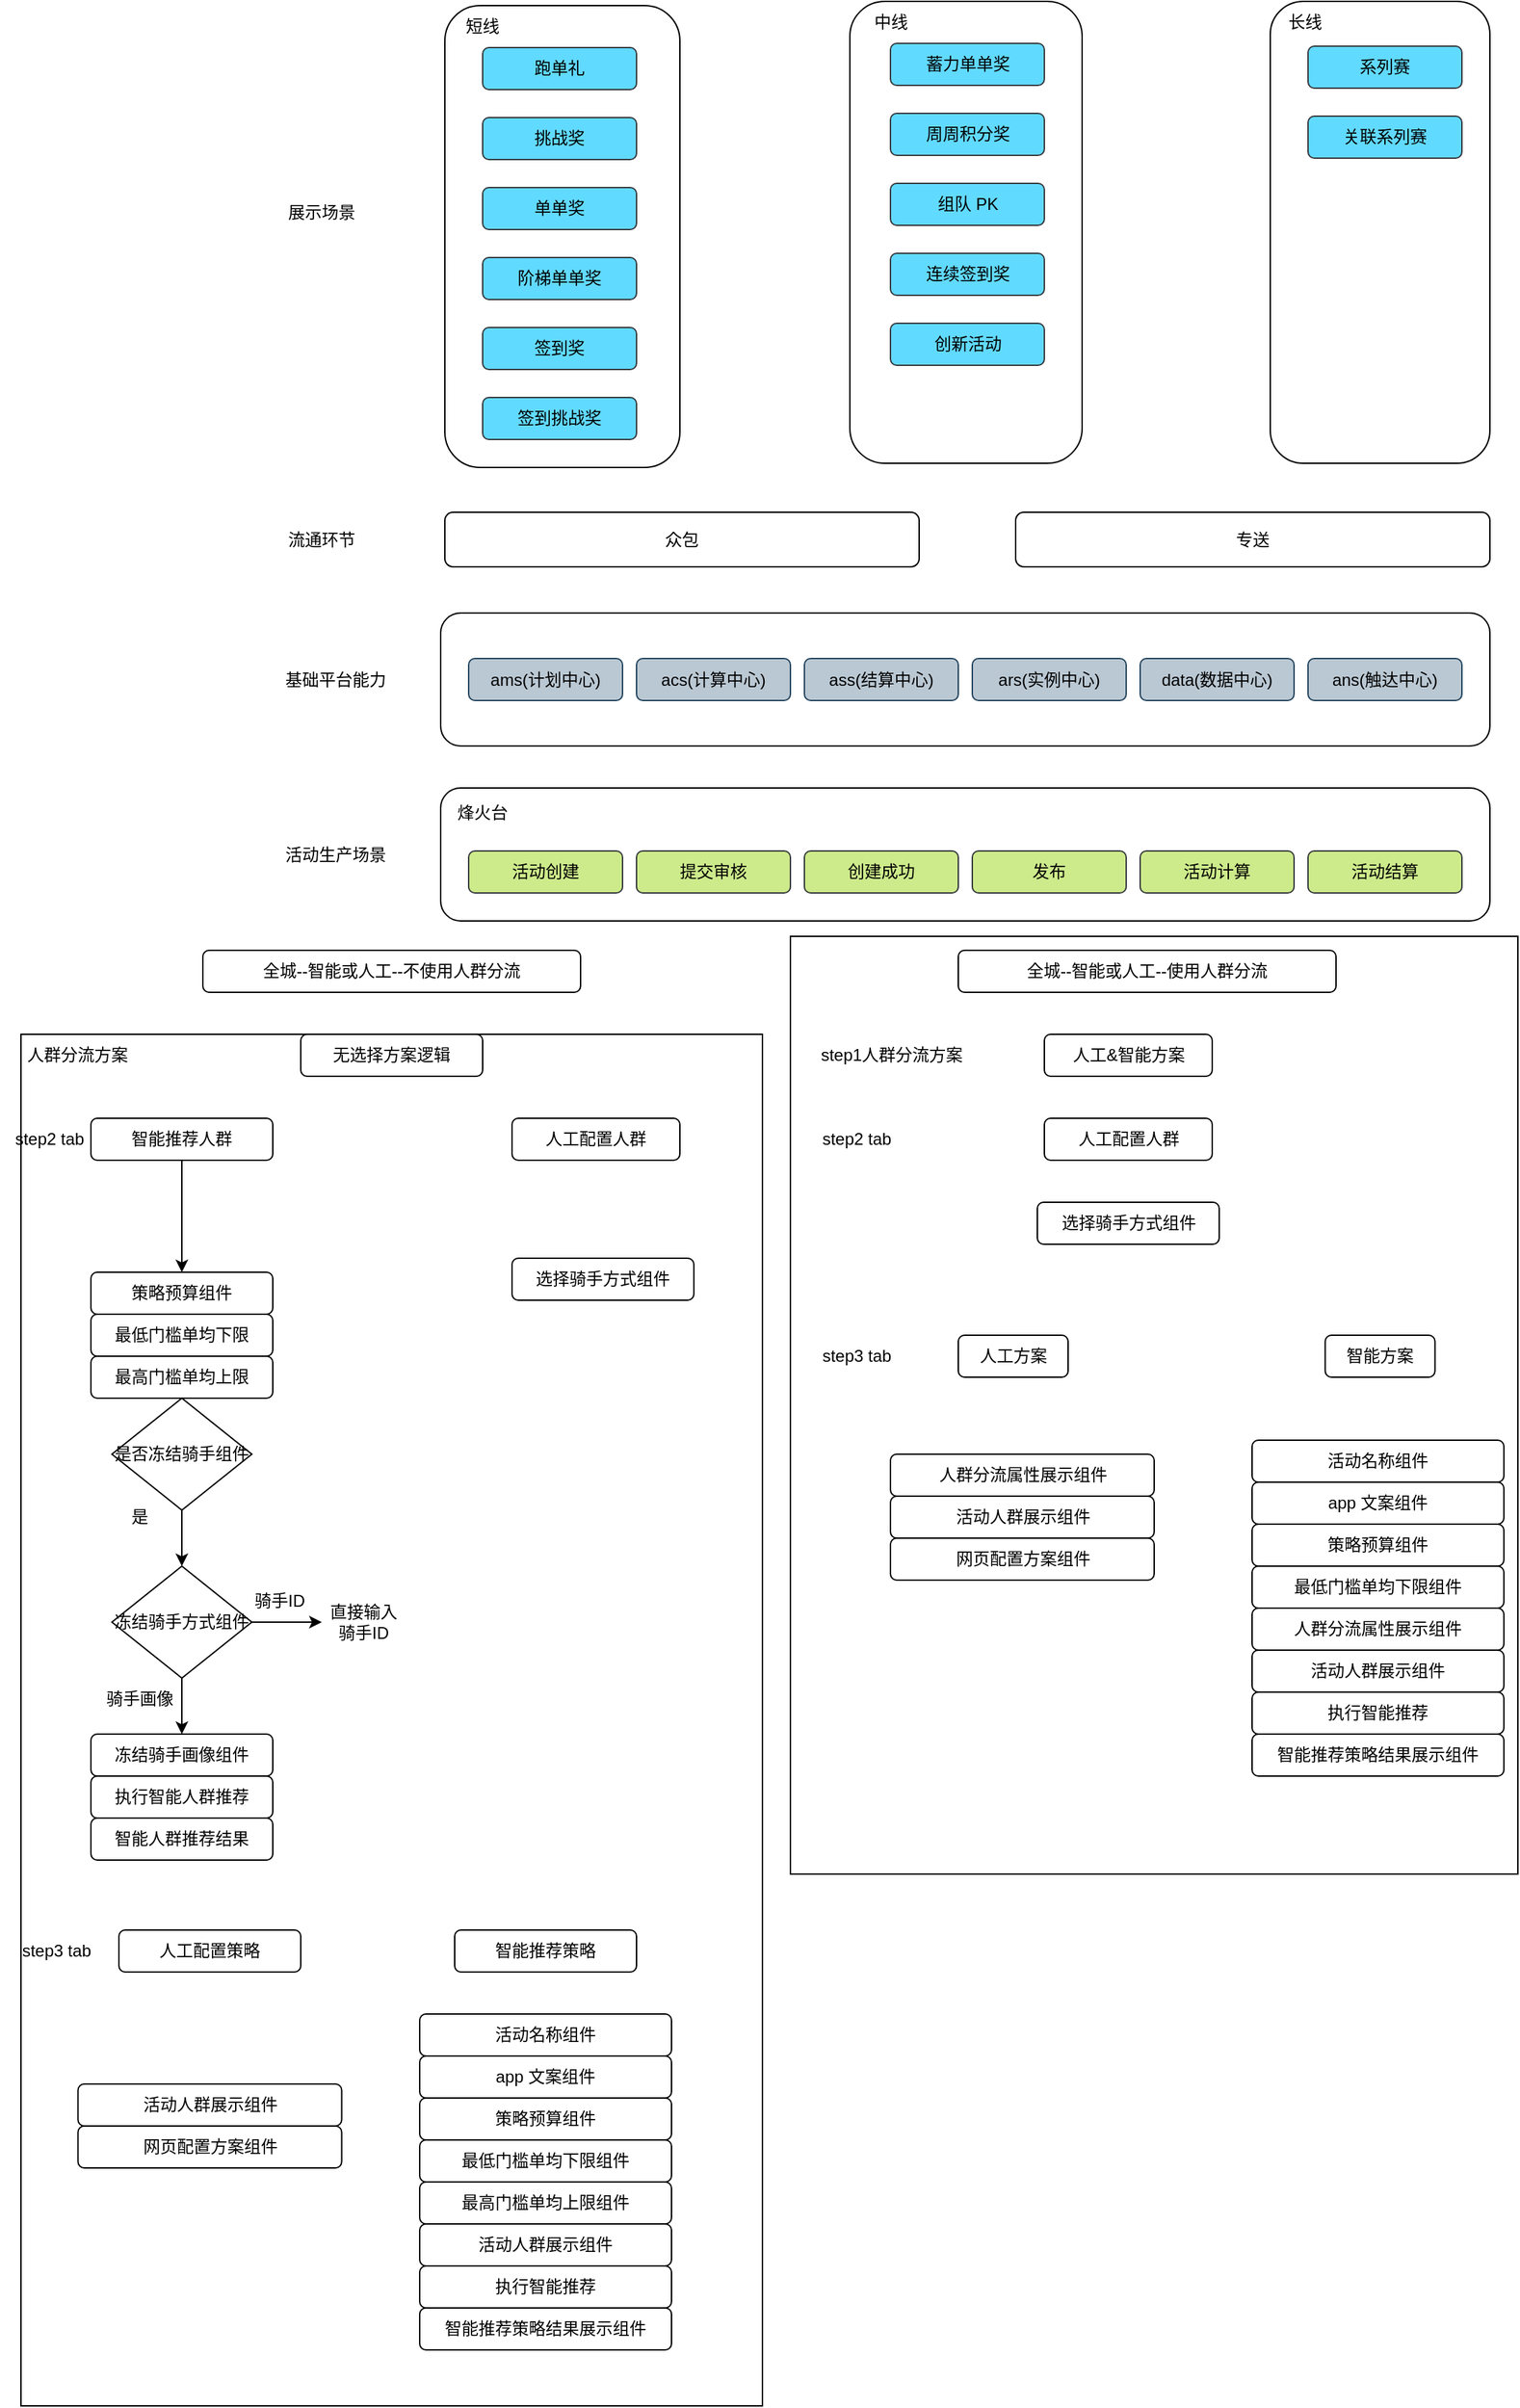 <mxfile version="22.1.16" type="github">
  <diagram id="8YFWgbgVcO6-vwJ8IvwV" name="第 1 页">
    <mxGraphModel dx="1882" dy="704" grid="1" gridSize="10" guides="1" tooltips="1" connect="1" arrows="1" fold="1" page="0" pageScale="1" pageWidth="827" pageHeight="1169" math="0" shadow="0">
      <root>
        <mxCell id="0" />
        <mxCell id="1" parent="0" />
        <mxCell id="3CqS7RNdXRY-ojEXQV0p-57" value="" style="rounded=0;whiteSpace=wrap;html=1;" vertex="1" parent="1">
          <mxGeometry x="300" y="730" width="520" height="670" as="geometry" />
        </mxCell>
        <mxCell id="3CqS7RNdXRY-ojEXQV0p-13" value="" style="rounded=0;whiteSpace=wrap;html=1;" vertex="1" parent="1">
          <mxGeometry x="-250" y="800" width="530" height="980" as="geometry" />
        </mxCell>
        <mxCell id="nUZS-_edcsPRgrgGCuFx-1" value="" style="rounded=1;whiteSpace=wrap;html=1;" parent="1" vertex="1">
          <mxGeometry x="53" y="65" width="168" height="330" as="geometry" />
        </mxCell>
        <mxCell id="hgzIw1-CkxO_cI2bNOXv-1" value="" style="rounded=1;whiteSpace=wrap;html=1;" parent="1" vertex="1">
          <mxGeometry x="342.5" y="62" width="166" height="330" as="geometry" />
        </mxCell>
        <mxCell id="hgzIw1-CkxO_cI2bNOXv-2" value="" style="rounded=1;whiteSpace=wrap;html=1;" parent="1" vertex="1">
          <mxGeometry x="643" y="62" width="157" height="330" as="geometry" />
        </mxCell>
        <mxCell id="hgzIw1-CkxO_cI2bNOXv-3" value="短线" style="text;html=1;strokeColor=none;fillColor=none;align=center;verticalAlign=middle;whiteSpace=wrap;rounded=0;" parent="1" vertex="1">
          <mxGeometry x="50" y="65" width="60" height="30" as="geometry" />
        </mxCell>
        <mxCell id="hgzIw1-CkxO_cI2bNOXv-4" value="中线" style="text;html=1;strokeColor=none;fillColor=none;align=center;verticalAlign=middle;whiteSpace=wrap;rounded=0;" parent="1" vertex="1">
          <mxGeometry x="341.5" y="62" width="60" height="30" as="geometry" />
        </mxCell>
        <mxCell id="hgzIw1-CkxO_cI2bNOXv-5" value="长线" style="text;html=1;strokeColor=none;fillColor=none;align=center;verticalAlign=middle;whiteSpace=wrap;rounded=0;" parent="1" vertex="1">
          <mxGeometry x="638" y="62" width="60" height="30" as="geometry" />
        </mxCell>
        <mxCell id="hgzIw1-CkxO_cI2bNOXv-6" value="展示场景" style="text;html=1;strokeColor=none;fillColor=none;align=center;verticalAlign=middle;whiteSpace=wrap;rounded=0;" parent="1" vertex="1">
          <mxGeometry x="-65" y="198" width="60" height="30" as="geometry" />
        </mxCell>
        <mxCell id="hgzIw1-CkxO_cI2bNOXv-7" value="基础平台能力" style="text;html=1;strokeColor=none;fillColor=none;align=center;verticalAlign=middle;whiteSpace=wrap;rounded=0;" parent="1" vertex="1">
          <mxGeometry x="-70" y="531.5" width="90" height="30" as="geometry" />
        </mxCell>
        <mxCell id="hgzIw1-CkxO_cI2bNOXv-8" value="" style="rounded=1;whiteSpace=wrap;html=1;" parent="1" vertex="1">
          <mxGeometry x="50" y="499" width="750" height="95" as="geometry" />
        </mxCell>
        <mxCell id="hgzIw1-CkxO_cI2bNOXv-12" value="跑单礼" style="rounded=1;whiteSpace=wrap;html=1;fillColor=#61DAFF;strokeColor=#36393d;" parent="1" vertex="1">
          <mxGeometry x="80" y="95" width="110" height="30" as="geometry" />
        </mxCell>
        <mxCell id="hgzIw1-CkxO_cI2bNOXv-13" value="挑战奖" style="rounded=1;whiteSpace=wrap;html=1;fillColor=#61DAFF;strokeColor=#36393d;" parent="1" vertex="1">
          <mxGeometry x="80" y="145" width="110" height="30" as="geometry" />
        </mxCell>
        <mxCell id="hgzIw1-CkxO_cI2bNOXv-14" value="单单奖" style="rounded=1;whiteSpace=wrap;html=1;fillColor=#61DAFF;strokeColor=#36393d;" parent="1" vertex="1">
          <mxGeometry x="80" y="195" width="110" height="30" as="geometry" />
        </mxCell>
        <mxCell id="hgzIw1-CkxO_cI2bNOXv-15" value="阶梯单单奖" style="rounded=1;whiteSpace=wrap;html=1;fillColor=#61DAFF;strokeColor=#36393d;" parent="1" vertex="1">
          <mxGeometry x="80" y="245" width="110" height="30" as="geometry" />
        </mxCell>
        <mxCell id="hgzIw1-CkxO_cI2bNOXv-16" value="签到奖" style="rounded=1;whiteSpace=wrap;html=1;fillColor=#61DAFF;strokeColor=#36393d;" parent="1" vertex="1">
          <mxGeometry x="80" y="295" width="110" height="30" as="geometry" />
        </mxCell>
        <mxCell id="hgzIw1-CkxO_cI2bNOXv-17" value="签到挑战奖" style="rounded=1;whiteSpace=wrap;html=1;fillColor=#61DAFF;strokeColor=#36393d;" parent="1" vertex="1">
          <mxGeometry x="80" y="345" width="110" height="30" as="geometry" />
        </mxCell>
        <mxCell id="hgzIw1-CkxO_cI2bNOXv-20" value="蓄力单单奖" style="rounded=1;whiteSpace=wrap;html=1;fillColor=#61DAFF;strokeColor=#36393d;" parent="1" vertex="1">
          <mxGeometry x="371.5" y="92" width="110" height="30" as="geometry" />
        </mxCell>
        <mxCell id="hgzIw1-CkxO_cI2bNOXv-21" value="周周积分奖" style="rounded=1;whiteSpace=wrap;html=1;fillColor=#61DAFF;strokeColor=#36393d;" parent="1" vertex="1">
          <mxGeometry x="371.5" y="142" width="110" height="30" as="geometry" />
        </mxCell>
        <mxCell id="hgzIw1-CkxO_cI2bNOXv-22" value="组队 PK" style="rounded=1;whiteSpace=wrap;html=1;fillColor=#61DAFF;strokeColor=#36393d;" parent="1" vertex="1">
          <mxGeometry x="371.5" y="192" width="110" height="30" as="geometry" />
        </mxCell>
        <mxCell id="hgzIw1-CkxO_cI2bNOXv-23" value="连续签到奖" style="rounded=1;whiteSpace=wrap;html=1;fillColor=#61DAFF;strokeColor=#36393d;" parent="1" vertex="1">
          <mxGeometry x="371.5" y="242" width="110" height="30" as="geometry" />
        </mxCell>
        <mxCell id="hgzIw1-CkxO_cI2bNOXv-24" value="创新活动" style="rounded=1;whiteSpace=wrap;html=1;fillColor=#61DAFF;strokeColor=#36393d;" parent="1" vertex="1">
          <mxGeometry x="371.5" y="292" width="110" height="30" as="geometry" />
        </mxCell>
        <mxCell id="hgzIw1-CkxO_cI2bNOXv-26" value="系列赛" style="rounded=1;whiteSpace=wrap;html=1;fillColor=#61DAFF;strokeColor=#36393d;" parent="1" vertex="1">
          <mxGeometry x="670" y="94" width="110" height="30" as="geometry" />
        </mxCell>
        <mxCell id="hgzIw1-CkxO_cI2bNOXv-27" value="关联系列赛" style="rounded=1;whiteSpace=wrap;html=1;fillColor=#61DAFF;strokeColor=#36393d;" parent="1" vertex="1">
          <mxGeometry x="670" y="144" width="110" height="30" as="geometry" />
        </mxCell>
        <mxCell id="hgzIw1-CkxO_cI2bNOXv-28" value="活动生产场景" style="text;html=1;strokeColor=none;fillColor=none;align=center;verticalAlign=middle;whiteSpace=wrap;rounded=0;" parent="1" vertex="1">
          <mxGeometry x="-70" y="656.5" width="90" height="30" as="geometry" />
        </mxCell>
        <mxCell id="hgzIw1-CkxO_cI2bNOXv-29" value="" style="rounded=1;whiteSpace=wrap;html=1;" parent="1" vertex="1">
          <mxGeometry x="50" y="624" width="750" height="95" as="geometry" />
        </mxCell>
        <mxCell id="hgzIw1-CkxO_cI2bNOXv-30" value="烽火台" style="text;html=1;strokeColor=none;fillColor=none;align=center;verticalAlign=middle;whiteSpace=wrap;rounded=0;" parent="1" vertex="1">
          <mxGeometry x="50" y="626.5" width="60" height="30" as="geometry" />
        </mxCell>
        <mxCell id="hgzIw1-CkxO_cI2bNOXv-31" value="ams(计划中心)" style="rounded=1;whiteSpace=wrap;html=1;fillColor=#bac8d3;strokeColor=#23445d;" parent="1" vertex="1">
          <mxGeometry x="70" y="531.5" width="110" height="30" as="geometry" />
        </mxCell>
        <mxCell id="hgzIw1-CkxO_cI2bNOXv-32" value="acs(计算中心)" style="rounded=1;whiteSpace=wrap;html=1;fillColor=#bac8d3;strokeColor=#23445d;" parent="1" vertex="1">
          <mxGeometry x="190" y="531.5" width="110" height="30" as="geometry" />
        </mxCell>
        <mxCell id="hgzIw1-CkxO_cI2bNOXv-33" value="ass(结算中心)" style="rounded=1;whiteSpace=wrap;html=1;fillColor=#bac8d3;strokeColor=#23445d;" parent="1" vertex="1">
          <mxGeometry x="310" y="531.5" width="110" height="30" as="geometry" />
        </mxCell>
        <mxCell id="hgzIw1-CkxO_cI2bNOXv-34" value="ars(实例中心)" style="rounded=1;whiteSpace=wrap;html=1;fillColor=#bac8d3;strokeColor=#23445d;" parent="1" vertex="1">
          <mxGeometry x="430" y="531.5" width="110" height="30" as="geometry" />
        </mxCell>
        <mxCell id="hgzIw1-CkxO_cI2bNOXv-35" value="data(数据中心)" style="rounded=1;whiteSpace=wrap;html=1;fillColor=#bac8d3;strokeColor=#23445d;" parent="1" vertex="1">
          <mxGeometry x="550" y="531.5" width="110" height="30" as="geometry" />
        </mxCell>
        <mxCell id="hgzIw1-CkxO_cI2bNOXv-36" value="ans(触达中心)" style="rounded=1;whiteSpace=wrap;html=1;fillColor=#bac8d3;strokeColor=#23445d;" parent="1" vertex="1">
          <mxGeometry x="670" y="531.5" width="110" height="30" as="geometry" />
        </mxCell>
        <mxCell id="hgzIw1-CkxO_cI2bNOXv-37" value="活动创建" style="rounded=1;whiteSpace=wrap;html=1;fillColor=#cdeb8b;strokeColor=#36393d;" parent="1" vertex="1">
          <mxGeometry x="70" y="669" width="110" height="30" as="geometry" />
        </mxCell>
        <mxCell id="hgzIw1-CkxO_cI2bNOXv-38" value="提交审核" style="rounded=1;whiteSpace=wrap;html=1;fillColor=#cdeb8b;strokeColor=#36393d;" parent="1" vertex="1">
          <mxGeometry x="190" y="669" width="110" height="30" as="geometry" />
        </mxCell>
        <mxCell id="hgzIw1-CkxO_cI2bNOXv-39" value="创建成功" style="rounded=1;whiteSpace=wrap;html=1;fillColor=#cdeb8b;strokeColor=#36393d;" parent="1" vertex="1">
          <mxGeometry x="310" y="669" width="110" height="30" as="geometry" />
        </mxCell>
        <mxCell id="hgzIw1-CkxO_cI2bNOXv-40" value="发布" style="rounded=1;whiteSpace=wrap;html=1;fillColor=#cdeb8b;strokeColor=#36393d;" parent="1" vertex="1">
          <mxGeometry x="430" y="669" width="110" height="30" as="geometry" />
        </mxCell>
        <mxCell id="hgzIw1-CkxO_cI2bNOXv-41" value="活动计算" style="rounded=1;whiteSpace=wrap;html=1;fillColor=#cdeb8b;strokeColor=#36393d;" parent="1" vertex="1">
          <mxGeometry x="550" y="669" width="110" height="30" as="geometry" />
        </mxCell>
        <mxCell id="hgzIw1-CkxO_cI2bNOXv-43" value="活动结算" style="rounded=1;whiteSpace=wrap;html=1;fillColor=#cdeb8b;strokeColor=#36393d;" parent="1" vertex="1">
          <mxGeometry x="670" y="669" width="110" height="30" as="geometry" />
        </mxCell>
        <mxCell id="hgzIw1-CkxO_cI2bNOXv-46" value="流通环节" style="text;html=1;strokeColor=none;fillColor=none;align=center;verticalAlign=middle;whiteSpace=wrap;rounded=0;" parent="1" vertex="1">
          <mxGeometry x="-65" y="431.5" width="60" height="30" as="geometry" />
        </mxCell>
        <mxCell id="hgzIw1-CkxO_cI2bNOXv-48" value="专送" style="rounded=1;whiteSpace=wrap;html=1;" parent="1" vertex="1">
          <mxGeometry x="461" y="427" width="339" height="39" as="geometry" />
        </mxCell>
        <mxCell id="hgzIw1-CkxO_cI2bNOXv-49" value="众包" style="rounded=1;whiteSpace=wrap;html=1;" parent="1" vertex="1">
          <mxGeometry x="53" y="427" width="339" height="39" as="geometry" />
        </mxCell>
        <mxCell id="3CqS7RNdXRY-ojEXQV0p-10" value="" style="edgeStyle=orthogonalEdgeStyle;rounded=0;orthogonalLoop=1;jettySize=auto;html=1;" edge="1" parent="1" source="3CqS7RNdXRY-ojEXQV0p-2" target="3CqS7RNdXRY-ojEXQV0p-6">
          <mxGeometry relative="1" as="geometry" />
        </mxCell>
        <mxCell id="3CqS7RNdXRY-ojEXQV0p-2" value="智能推荐人群" style="rounded=1;whiteSpace=wrap;html=1;" vertex="1" parent="1">
          <mxGeometry x="-200" y="860" width="130" height="30" as="geometry" />
        </mxCell>
        <mxCell id="3CqS7RNdXRY-ojEXQV0p-4" value="人工配置人群" style="rounded=1;whiteSpace=wrap;html=1;" vertex="1" parent="1">
          <mxGeometry x="101" y="860" width="120" height="30" as="geometry" />
        </mxCell>
        <mxCell id="3CqS7RNdXRY-ojEXQV0p-6" value="策略预算组件" style="rounded=1;whiteSpace=wrap;html=1;" vertex="1" parent="1">
          <mxGeometry x="-200" y="970" width="130" height="30" as="geometry" />
        </mxCell>
        <mxCell id="3CqS7RNdXRY-ojEXQV0p-7" value="最低门槛单均下限" style="rounded=1;whiteSpace=wrap;html=1;" vertex="1" parent="1">
          <mxGeometry x="-200" y="1000" width="130" height="30" as="geometry" />
        </mxCell>
        <mxCell id="3CqS7RNdXRY-ojEXQV0p-8" value="最高门槛单均上限" style="rounded=1;whiteSpace=wrap;html=1;" vertex="1" parent="1">
          <mxGeometry x="-200" y="1030" width="130" height="30" as="geometry" />
        </mxCell>
        <mxCell id="3CqS7RNdXRY-ojEXQV0p-9" value="step2 tab" style="text;html=1;align=center;verticalAlign=middle;resizable=0;points=[];autosize=1;strokeColor=none;fillColor=none;" vertex="1" parent="1">
          <mxGeometry x="-265" y="860" width="70" height="30" as="geometry" />
        </mxCell>
        <mxCell id="3CqS7RNdXRY-ojEXQV0p-11" value="全城--智能或人工--不使用人群分流" style="rounded=1;whiteSpace=wrap;html=1;" vertex="1" parent="1">
          <mxGeometry x="-120" y="740" width="270" height="30" as="geometry" />
        </mxCell>
        <mxCell id="3CqS7RNdXRY-ojEXQV0p-12" value="选择骑手方式组件" style="rounded=1;whiteSpace=wrap;html=1;" vertex="1" parent="1">
          <mxGeometry x="101" y="960" width="130" height="30" as="geometry" />
        </mxCell>
        <mxCell id="3CqS7RNdXRY-ojEXQV0p-20" value="" style="edgeStyle=orthogonalEdgeStyle;rounded=0;orthogonalLoop=1;jettySize=auto;html=1;" edge="1" parent="1" source="3CqS7RNdXRY-ojEXQV0p-17" target="3CqS7RNdXRY-ojEXQV0p-19">
          <mxGeometry relative="1" as="geometry" />
        </mxCell>
        <mxCell id="3CqS7RNdXRY-ojEXQV0p-17" value="是否冻结骑手组件" style="rhombus;whiteSpace=wrap;html=1;" vertex="1" parent="1">
          <mxGeometry x="-185" y="1060" width="100" height="80" as="geometry" />
        </mxCell>
        <mxCell id="3CqS7RNdXRY-ojEXQV0p-24" style="edgeStyle=orthogonalEdgeStyle;rounded=0;orthogonalLoop=1;jettySize=auto;html=1;exitX=0.5;exitY=1;exitDx=0;exitDy=0;" edge="1" parent="1" source="3CqS7RNdXRY-ojEXQV0p-19" target="3CqS7RNdXRY-ojEXQV0p-23">
          <mxGeometry relative="1" as="geometry" />
        </mxCell>
        <mxCell id="3CqS7RNdXRY-ojEXQV0p-27" style="edgeStyle=orthogonalEdgeStyle;rounded=0;orthogonalLoop=1;jettySize=auto;html=1;exitX=1;exitY=0.5;exitDx=0;exitDy=0;entryX=0;entryY=0.5;entryDx=0;entryDy=0;" edge="1" parent="1" source="3CqS7RNdXRY-ojEXQV0p-19" target="3CqS7RNdXRY-ojEXQV0p-26">
          <mxGeometry relative="1" as="geometry" />
        </mxCell>
        <mxCell id="3CqS7RNdXRY-ojEXQV0p-19" value="冻结骑手方式组件" style="rhombus;whiteSpace=wrap;html=1;" vertex="1" parent="1">
          <mxGeometry x="-185" y="1180" width="100" height="80" as="geometry" />
        </mxCell>
        <mxCell id="3CqS7RNdXRY-ojEXQV0p-21" value="是" style="text;html=1;strokeColor=none;fillColor=none;align=center;verticalAlign=middle;whiteSpace=wrap;rounded=0;" vertex="1" parent="1">
          <mxGeometry x="-195" y="1130" width="60" height="30" as="geometry" />
        </mxCell>
        <mxCell id="3CqS7RNdXRY-ojEXQV0p-23" value="冻结骑手画像组件" style="rounded=1;whiteSpace=wrap;html=1;" vertex="1" parent="1">
          <mxGeometry x="-200" y="1300" width="130" height="30" as="geometry" />
        </mxCell>
        <mxCell id="3CqS7RNdXRY-ojEXQV0p-25" value="骑手画像" style="text;html=1;strokeColor=none;fillColor=none;align=center;verticalAlign=middle;whiteSpace=wrap;rounded=0;" vertex="1" parent="1">
          <mxGeometry x="-195" y="1260" width="60" height="30" as="geometry" />
        </mxCell>
        <mxCell id="3CqS7RNdXRY-ojEXQV0p-26" value="直接输入骑手ID" style="text;html=1;strokeColor=none;fillColor=none;align=center;verticalAlign=middle;whiteSpace=wrap;rounded=0;" vertex="1" parent="1">
          <mxGeometry x="-35" y="1205" width="60" height="30" as="geometry" />
        </mxCell>
        <mxCell id="3CqS7RNdXRY-ojEXQV0p-28" value="骑手ID" style="text;html=1;strokeColor=none;fillColor=none;align=center;verticalAlign=middle;whiteSpace=wrap;rounded=0;" vertex="1" parent="1">
          <mxGeometry x="-95" y="1190" width="60" height="30" as="geometry" />
        </mxCell>
        <mxCell id="3CqS7RNdXRY-ojEXQV0p-29" value="执行智能人群推荐" style="rounded=1;whiteSpace=wrap;html=1;" vertex="1" parent="1">
          <mxGeometry x="-200" y="1330" width="130" height="30" as="geometry" />
        </mxCell>
        <mxCell id="3CqS7RNdXRY-ojEXQV0p-30" value="智能人群推荐结果" style="rounded=1;whiteSpace=wrap;html=1;" vertex="1" parent="1">
          <mxGeometry x="-200" y="1360" width="130" height="30" as="geometry" />
        </mxCell>
        <mxCell id="3CqS7RNdXRY-ojEXQV0p-31" value="全城--智能或人工--使用人群分流" style="rounded=1;whiteSpace=wrap;html=1;" vertex="1" parent="1">
          <mxGeometry x="420" y="740" width="270" height="30" as="geometry" />
        </mxCell>
        <mxCell id="3CqS7RNdXRY-ojEXQV0p-32" value="人工&amp;amp;智能方案" style="rounded=1;whiteSpace=wrap;html=1;" vertex="1" parent="1">
          <mxGeometry x="481.5" y="800" width="120" height="30" as="geometry" />
        </mxCell>
        <mxCell id="3CqS7RNdXRY-ojEXQV0p-33" value="无选择方案逻辑" style="rounded=1;whiteSpace=wrap;html=1;" vertex="1" parent="1">
          <mxGeometry x="-50" y="800" width="130" height="30" as="geometry" />
        </mxCell>
        <mxCell id="3CqS7RNdXRY-ojEXQV0p-34" value="人群分流方案" style="text;html=1;align=center;verticalAlign=middle;resizable=0;points=[];autosize=1;strokeColor=none;fillColor=none;" vertex="1" parent="1">
          <mxGeometry x="-260" y="800" width="100" height="30" as="geometry" />
        </mxCell>
        <mxCell id="3CqS7RNdXRY-ojEXQV0p-35" value="step1人群分流方案" style="text;html=1;align=center;verticalAlign=middle;resizable=0;points=[];autosize=1;strokeColor=none;fillColor=none;" vertex="1" parent="1">
          <mxGeometry x="311.5" y="800" width="120" height="30" as="geometry" />
        </mxCell>
        <mxCell id="3CqS7RNdXRY-ojEXQV0p-36" value="人工配置人群" style="rounded=1;whiteSpace=wrap;html=1;" vertex="1" parent="1">
          <mxGeometry x="481.5" y="860" width="120" height="30" as="geometry" />
        </mxCell>
        <mxCell id="3CqS7RNdXRY-ojEXQV0p-37" value="step2 tab" style="text;html=1;align=center;verticalAlign=middle;resizable=0;points=[];autosize=1;strokeColor=none;fillColor=none;" vertex="1" parent="1">
          <mxGeometry x="311.5" y="860" width="70" height="30" as="geometry" />
        </mxCell>
        <mxCell id="3CqS7RNdXRY-ojEXQV0p-38" value="选择骑手方式组件" style="rounded=1;whiteSpace=wrap;html=1;" vertex="1" parent="1">
          <mxGeometry x="476.5" y="920" width="130" height="30" as="geometry" />
        </mxCell>
        <mxCell id="3CqS7RNdXRY-ojEXQV0p-39" value="step3 tab" style="text;html=1;align=center;verticalAlign=middle;resizable=0;points=[];autosize=1;strokeColor=none;fillColor=none;" vertex="1" parent="1">
          <mxGeometry x="311.5" y="1015" width="70" height="30" as="geometry" />
        </mxCell>
        <mxCell id="3CqS7RNdXRY-ojEXQV0p-40" value="人工方案" style="rounded=1;whiteSpace=wrap;html=1;" vertex="1" parent="1">
          <mxGeometry x="420" y="1015" width="78.5" height="30" as="geometry" />
        </mxCell>
        <mxCell id="3CqS7RNdXRY-ojEXQV0p-41" value="智能方案" style="rounded=1;whiteSpace=wrap;html=1;" vertex="1" parent="1">
          <mxGeometry x="682.25" y="1015" width="78.5" height="30" as="geometry" />
        </mxCell>
        <mxCell id="3CqS7RNdXRY-ojEXQV0p-42" value="人群分流属性展示组件" style="rounded=1;whiteSpace=wrap;html=1;" vertex="1" parent="1">
          <mxGeometry x="371.5" y="1100" width="188.5" height="30" as="geometry" />
        </mxCell>
        <mxCell id="3CqS7RNdXRY-ojEXQV0p-44" value="活动人群展示组件" style="rounded=1;whiteSpace=wrap;html=1;" vertex="1" parent="1">
          <mxGeometry x="371.5" y="1130" width="188.5" height="30" as="geometry" />
        </mxCell>
        <mxCell id="3CqS7RNdXRY-ojEXQV0p-45" value="网页配置方案组件" style="rounded=1;whiteSpace=wrap;html=1;" vertex="1" parent="1">
          <mxGeometry x="371.5" y="1160" width="188.5" height="30" as="geometry" />
        </mxCell>
        <mxCell id="3CqS7RNdXRY-ojEXQV0p-47" value="活动名称组件" style="rounded=1;whiteSpace=wrap;html=1;" vertex="1" parent="1">
          <mxGeometry x="630" y="1090" width="180" height="30" as="geometry" />
        </mxCell>
        <mxCell id="3CqS7RNdXRY-ojEXQV0p-48" value="app 文案组件" style="rounded=1;whiteSpace=wrap;html=1;" vertex="1" parent="1">
          <mxGeometry x="630" y="1120" width="180" height="30" as="geometry" />
        </mxCell>
        <mxCell id="3CqS7RNdXRY-ojEXQV0p-49" value="策略预算组件" style="rounded=1;whiteSpace=wrap;html=1;" vertex="1" parent="1">
          <mxGeometry x="630" y="1150" width="180" height="30" as="geometry" />
        </mxCell>
        <mxCell id="3CqS7RNdXRY-ojEXQV0p-50" value="最低门槛单均下限组件" style="rounded=1;whiteSpace=wrap;html=1;" vertex="1" parent="1">
          <mxGeometry x="630" y="1180" width="180" height="30" as="geometry" />
        </mxCell>
        <mxCell id="3CqS7RNdXRY-ojEXQV0p-51" value="人群分流属性展示组件" style="rounded=1;whiteSpace=wrap;html=1;" vertex="1" parent="1">
          <mxGeometry x="630" y="1210" width="180" height="30" as="geometry" />
        </mxCell>
        <mxCell id="3CqS7RNdXRY-ojEXQV0p-52" value="活动人群展示组件" style="rounded=1;whiteSpace=wrap;html=1;" vertex="1" parent="1">
          <mxGeometry x="630" y="1240" width="180" height="30" as="geometry" />
        </mxCell>
        <mxCell id="3CqS7RNdXRY-ojEXQV0p-53" value="执行智能推荐" style="rounded=1;whiteSpace=wrap;html=1;" vertex="1" parent="1">
          <mxGeometry x="630" y="1270" width="180" height="30" as="geometry" />
        </mxCell>
        <mxCell id="3CqS7RNdXRY-ojEXQV0p-54" value="智能推荐策略结果展示组件" style="rounded=1;whiteSpace=wrap;html=1;" vertex="1" parent="1">
          <mxGeometry x="630" y="1300" width="180" height="30" as="geometry" />
        </mxCell>
        <mxCell id="3CqS7RNdXRY-ojEXQV0p-58" value="step3 tab" style="text;html=1;align=center;verticalAlign=middle;resizable=0;points=[];autosize=1;strokeColor=none;fillColor=none;" vertex="1" parent="1">
          <mxGeometry x="-260" y="1440" width="70" height="30" as="geometry" />
        </mxCell>
        <mxCell id="3CqS7RNdXRY-ojEXQV0p-59" value="人工配置策略" style="rounded=1;whiteSpace=wrap;html=1;" vertex="1" parent="1">
          <mxGeometry x="-180" y="1440" width="130" height="30" as="geometry" />
        </mxCell>
        <mxCell id="3CqS7RNdXRY-ojEXQV0p-60" value="智能推荐策略" style="rounded=1;whiteSpace=wrap;html=1;" vertex="1" parent="1">
          <mxGeometry x="60" y="1440" width="130" height="30" as="geometry" />
        </mxCell>
        <mxCell id="3CqS7RNdXRY-ojEXQV0p-61" value="活动人群展示组件" style="rounded=1;whiteSpace=wrap;html=1;" vertex="1" parent="1">
          <mxGeometry x="-209.25" y="1550" width="188.5" height="30" as="geometry" />
        </mxCell>
        <mxCell id="3CqS7RNdXRY-ojEXQV0p-62" value="网页配置方案组件" style="rounded=1;whiteSpace=wrap;html=1;" vertex="1" parent="1">
          <mxGeometry x="-209.25" y="1580" width="188.5" height="30" as="geometry" />
        </mxCell>
        <mxCell id="3CqS7RNdXRY-ojEXQV0p-63" value="活动名称组件" style="rounded=1;whiteSpace=wrap;html=1;" vertex="1" parent="1">
          <mxGeometry x="35" y="1500" width="180" height="30" as="geometry" />
        </mxCell>
        <mxCell id="3CqS7RNdXRY-ojEXQV0p-64" value="app 文案组件" style="rounded=1;whiteSpace=wrap;html=1;" vertex="1" parent="1">
          <mxGeometry x="35" y="1530" width="180" height="30" as="geometry" />
        </mxCell>
        <mxCell id="3CqS7RNdXRY-ojEXQV0p-65" value="策略预算组件" style="rounded=1;whiteSpace=wrap;html=1;" vertex="1" parent="1">
          <mxGeometry x="35" y="1560" width="180" height="30" as="geometry" />
        </mxCell>
        <mxCell id="3CqS7RNdXRY-ojEXQV0p-66" value="最低门槛单均下限组件" style="rounded=1;whiteSpace=wrap;html=1;" vertex="1" parent="1">
          <mxGeometry x="35" y="1590" width="180" height="30" as="geometry" />
        </mxCell>
        <mxCell id="3CqS7RNdXRY-ojEXQV0p-67" value="最高门槛单均上限组件" style="rounded=1;whiteSpace=wrap;html=1;" vertex="1" parent="1">
          <mxGeometry x="35" y="1620" width="180" height="30" as="geometry" />
        </mxCell>
        <mxCell id="3CqS7RNdXRY-ojEXQV0p-68" value="活动人群展示组件" style="rounded=1;whiteSpace=wrap;html=1;" vertex="1" parent="1">
          <mxGeometry x="35" y="1650" width="180" height="30" as="geometry" />
        </mxCell>
        <mxCell id="3CqS7RNdXRY-ojEXQV0p-69" value="执行智能推荐" style="rounded=1;whiteSpace=wrap;html=1;" vertex="1" parent="1">
          <mxGeometry x="35" y="1680" width="180" height="30" as="geometry" />
        </mxCell>
        <mxCell id="3CqS7RNdXRY-ojEXQV0p-70" value="智能推荐策略结果展示组件" style="rounded=1;whiteSpace=wrap;html=1;" vertex="1" parent="1">
          <mxGeometry x="35" y="1710" width="180" height="30" as="geometry" />
        </mxCell>
      </root>
    </mxGraphModel>
  </diagram>
</mxfile>
